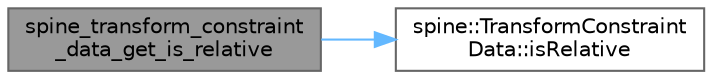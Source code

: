 digraph "spine_transform_constraint_data_get_is_relative"
{
 // LATEX_PDF_SIZE
  bgcolor="transparent";
  edge [fontname=Helvetica,fontsize=10,labelfontname=Helvetica,labelfontsize=10];
  node [fontname=Helvetica,fontsize=10,shape=box,height=0.2,width=0.4];
  rankdir="LR";
  Node1 [id="Node000001",label="spine_transform_constraint\l_data_get_is_relative",height=0.2,width=0.4,color="gray40", fillcolor="grey60", style="filled", fontcolor="black",tooltip=" "];
  Node1 -> Node2 [id="edge2_Node000001_Node000002",color="steelblue1",style="solid",tooltip=" "];
  Node2 [id="Node000002",label="spine::TransformConstraint\lData::isRelative",height=0.2,width=0.4,color="grey40", fillcolor="white", style="filled",URL="$classspine_1_1_transform_constraint_data.html#a86ed9caece46bbead745b3a93570870c",tooltip=" "];
}
